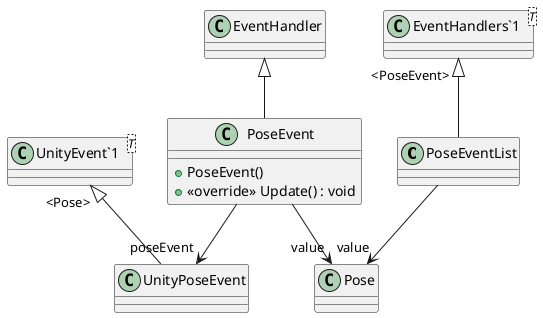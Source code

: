 @startuml
class PoseEventList {
}
class UnityPoseEvent {
}
class PoseEvent {
    + PoseEvent()
    + <<override>> Update() : void
}
class "EventHandlers`1"<T> {
}
class "UnityEvent`1"<T> {
}
"EventHandlers`1" "<PoseEvent>" <|-- PoseEventList
PoseEventList --> "value" Pose
"UnityEvent`1" "<Pose>" <|-- UnityPoseEvent
EventHandler <|-- PoseEvent
PoseEvent --> "poseEvent" UnityPoseEvent
PoseEvent --> "value" Pose
@enduml

